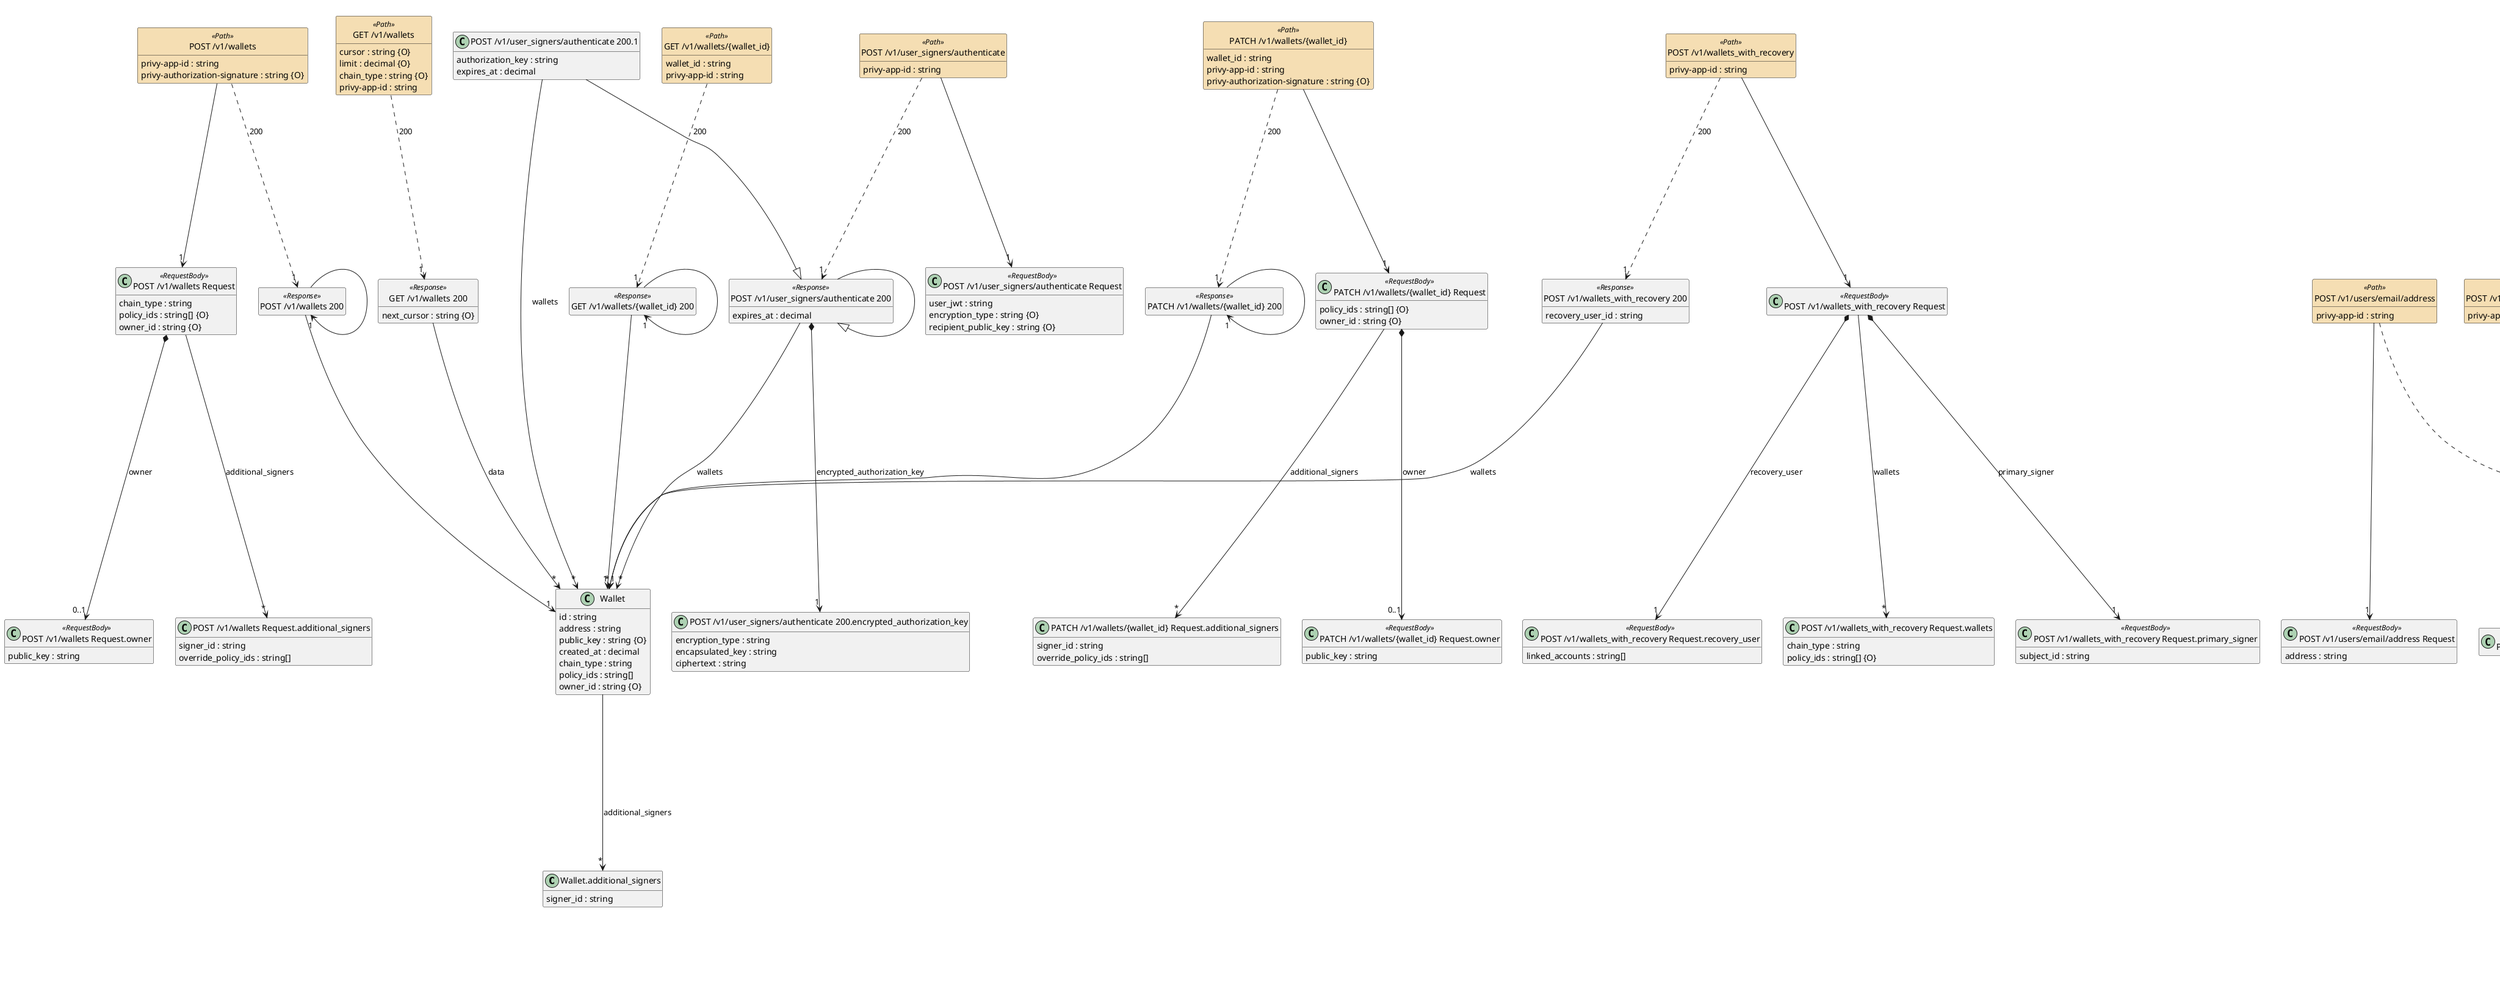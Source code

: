 @startuml
hide <<Path>> circle
hide <<Response>> circle
hide <<Parameter>> circle
hide empty methods
hide empty fields
skinparam class {
BackgroundColor<<Path>> Wheat
}
set namespaceSeparator none

class "Wallet.additional_signers" {
  {field} signer_id : string
}

class "Wallet" {
  {field} id : string
  {field} address : string
  {field} public_key : string {O}
  {field} created_at : decimal
  {field} chain_type : string
  {field} policy_ids : string[]
  {field} owner_id : string {O}
}

class "User" {
  {field} id : string
  {field} linked_accounts : string[]
  {field} mfa_methods : string[]
  {field} created_at : decimal
  {field} has_accepted_terms : boolean
  {field} is_guest : boolean
  {field} custom_metadata : string -> string
}

class "Policy.rules" {
  {field} name : string
  {field} method : string
  {field} conditions : string[]
  {field} action : string
  {field} id : string
}

class "Policy" {
  {field} version : string
  {field} name : string
  {field} chain_type : string
  {field} id : string
  {field} owner_id : string
  {field} created_at : decimal
}

class "Transaction" {
  {field} caip2 : string
  {field} transaction_hash : string
  {field} status : string
  {field} created_at : decimal
  {field} id : string
  {field} wallet_id : string
}

class "KeyQuorum.authorization_keys" {
  {field} public_key : string
  {field} display_name : string
}

class "KeyQuorum" {
  {field} id : string
  {field} display_name : string {O}
  {field} authorization_threshold : decimal {O}
}

class "Offramp.deposit_instructions" {
  {field} amount : string
  {field} currency : string
  {field} chain : string
  {field} to_address : string
  {field} from_address : string
}

class "Offramp" {
  {field} id : string
  {field} status : string
}

class "Onramp.deposit_instructions" {
  {field} amount : string
  {field} currency : string
  {field} payment_rail : string
  {field} deposit_message : string {O}
  {field} bank_name : string {O}
  {field} bank_account_number : string {O}
  {field} bank_routing_number : string {O}
  {field} bank_beneficiary_name : string {O}
  {field} bank_beneficiary_address : string {O}
  {field} bank_address : string {O}
  {field} iban : string {O}
  {field} bic : string {O}
  {field} account_holder_name : string {O}
}

class "Onramp" {
  {field} id : string
  {field} status : string
}

class "KycStatus" {
  {field} user_id : string
  {field} provider_user_id : string {O}
  {field} status : string
}

class "GET /v1/wallets" <<Path>>  {
  {field} cursor : string {O}
  {field} limit : decimal {O}
  {field} chain_type : string {O}
  {field} privy-app-id : string
}

class "GET /v1/wallets 200" <<Response>>  {
  {field} next_cursor : string {O}
}

class "POST /v1/wallets" <<Path>>  {
  {field} privy-app-id : string
  {field} privy-authorization-signature : string {O}
}

class "POST /v1/wallets 200" {
}

class "POST /v1/wallets 200" <<Response>>  {
}

class "POST /v1/wallets Request.owner" <<RequestBody>>  {
  {field} public_key : string
}

class "POST /v1/wallets Request.additional_signers" {
  {field} signer_id : string
  {field} override_policy_ids : string[]
}

class "POST /v1/wallets Request" <<RequestBody>>  {
  {field} chain_type : string
  {field} policy_ids : string[] {O}
  {field} owner_id : string {O}
}

class "POST /v1/wallets/{wallet_id}/rpc" <<Path>>  {
  {field} wallet_id : string
  {field} privy-app-id : string
  {field} privy-authorization-signature : string {O}
}

class "POST /v1/wallets/{wallet_id}/rpc 200.data" {
  {field} signed_transaction : string
  {field} encoding : string
}

class "POST /v1/wallets/{wallet_id}/rpc 200" {
  {field} method : string
}

class "POST /v1/wallets/{wallet_id}/rpc 200.1.data" {
  {field} transaction_id : string {O}
  {field} hash : string
  {field} caip2 : string
}

class "POST /v1/wallets/{wallet_id}/rpc 200.1.error" {
  {field} code : string
  {field} message : string
}

class "POST /v1/wallets/{wallet_id}/rpc 200.1" {
  {field} method : string
}

class "POST /v1/wallets/{wallet_id}/rpc 200.2.data" {
  {field} signature : string
  {field} encoding : string
}

class "POST /v1/wallets/{wallet_id}/rpc 200.2" {
  {field} method : string
}

class "POST /v1/wallets/{wallet_id}/rpc 200.3.data" {
  {field} signed_transaction : string
  {field} encoding : string
}

class "POST /v1/wallets/{wallet_id}/rpc 200.3" {
  {field} method : string
}

class "POST /v1/wallets/{wallet_id}/rpc 200.4.data.transaction_request.chain_id" {
  {field} value : string
}

class "POST /v1/wallets/{wallet_id}/rpc 200.4.data.transaction_request.chain_id.1" {
  {field} value : integer
}

class "POST /v1/wallets/{wallet_id}/rpc 200.4.data.transaction_request.nonce" {
  {field} value : string
}

class "POST /v1/wallets/{wallet_id}/rpc 200.4.data.transaction_request.nonce.1" {
  {field} value : integer
}

class "POST /v1/wallets/{wallet_id}/rpc 200.4.data.transaction_request.value" {
  {field} value : string
}

class "POST /v1/wallets/{wallet_id}/rpc 200.4.data.transaction_request.value.1" {
  {field} value : integer
}

enum "POST /v1/wallets/{wallet_id}/rpc 200.4.data.transaction_request.type" {
  0
}

enum "POST /v1/wallets/{wallet_id}/rpc 200.4.data.transaction_request.type.1" {
  1
}

enum "POST /v1/wallets/{wallet_id}/rpc 200.4.data.transaction_request.type.2" {
  2
}

class "POST /v1/wallets/{wallet_id}/rpc 200.4.data.transaction_request.gas_limit" {
  {field} value : string
}

class "POST /v1/wallets/{wallet_id}/rpc 200.4.data.transaction_request.gas_limit.1" {
  {field} value : integer
}

class "POST /v1/wallets/{wallet_id}/rpc 200.4.data.transaction_request.gas_price" {
  {field} value : string
}

class "POST /v1/wallets/{wallet_id}/rpc 200.4.data.transaction_request.gas_price.1" {
  {field} value : integer
}

class "POST /v1/wallets/{wallet_id}/rpc 200.4.data.transaction_request.max_fee_per_gas" {
  {field} value : string
}

class "POST /v1/wallets/{wallet_id}/rpc 200.4.data.transaction_request.max_fee_per_gas.1" {
  {field} value : integer
}

class "POST /v1/wallets/{wallet_id}/rpc 200.4.data.transaction_request.max_priority_fee_per_gas" {
  {field} value : string
}

class "POST /v1/wallets/{wallet_id}/rpc 200.4.data.transaction_request.max_priority_fee_per_gas.1" {
  {field} value : integer
}

class "POST /v1/wallets/{wallet_id}/rpc 200.4.data.transaction_request" {
  {field} from : string {O}
  {field} to : string {O}
  {field} data : string {O}
}

class "POST /v1/wallets/{wallet_id}/rpc 200.4.data" {
  {field} transaction_id : string {O}
  {field} hash : string
  {field} caip2 : string
}

class "POST /v1/wallets/{wallet_id}/rpc 200.4.error" {
  {field} code : string
  {field} message : string
}

class "POST /v1/wallets/{wallet_id}/rpc 200.4" {
  {field} method : string
}

class "POST /v1/wallets/{wallet_id}/rpc 200.5.data" {
  {field} signature : string
  {field} encoding : string
}

class "POST /v1/wallets/{wallet_id}/rpc 200.5" {
  {field} method : string
}

class "POST /v1/wallets/{wallet_id}/rpc 200.6.data" {
  {field} signature : string
  {field} encoding : string
}

class "POST /v1/wallets/{wallet_id}/rpc 200.6" {
  {field} method : string
}

class "POST /v1/wallets/{wallet_id}/rpc 200.7.data" {
  {field} signature : string
  {field} encoding : string
}

class "POST /v1/wallets/{wallet_id}/rpc 200.7" {
  {field} method : string
}

class "POST /v1/wallets/{wallet_id}/rpc 200" <<Response>>  {
}

class "POST /v1/wallets/{wallet_id}/rpc Request.params.transaction.chain_id" {
  {field} value : string
}

class "POST /v1/wallets/{wallet_id}/rpc Request.params.transaction.chain_id.1" {
  {field} value : integer
}

class "POST /v1/wallets/{wallet_id}/rpc Request.params.transaction.nonce" {
  {field} value : string
}

class "POST /v1/wallets/{wallet_id}/rpc Request.params.transaction.nonce.1" {
  {field} value : integer
}

class "POST /v1/wallets/{wallet_id}/rpc Request.params.transaction.value" {
  {field} value : string
}

class "POST /v1/wallets/{wallet_id}/rpc Request.params.transaction.value.1" {
  {field} value : integer
}

enum "POST /v1/wallets/{wallet_id}/rpc Request.params.transaction.type" {
  0
}

enum "POST /v1/wallets/{wallet_id}/rpc Request.params.transaction.type.1" {
  1
}

enum "POST /v1/wallets/{wallet_id}/rpc Request.params.transaction.type.2" {
  2
}

class "POST /v1/wallets/{wallet_id}/rpc Request.params.transaction.gas_limit" {
  {field} value : string
}

class "POST /v1/wallets/{wallet_id}/rpc Request.params.transaction.gas_limit.1" {
  {field} value : integer
}

class "POST /v1/wallets/{wallet_id}/rpc Request.params.transaction.gas_price" {
  {field} value : string
}

class "POST /v1/wallets/{wallet_id}/rpc Request.params.transaction.gas_price.1" {
  {field} value : integer
}

class "POST /v1/wallets/{wallet_id}/rpc Request.params.transaction.max_fee_per_gas" {
  {field} value : string
}

class "POST /v1/wallets/{wallet_id}/rpc Request.params.transaction.max_fee_per_gas.1" {
  {field} value : integer
}

class "POST /v1/wallets/{wallet_id}/rpc Request.params.transaction.max_priority_fee_per_gas" {
  {field} value : string
}

class "POST /v1/wallets/{wallet_id}/rpc Request.params.transaction.max_priority_fee_per_gas.1" {
  {field} value : integer
}

class "POST /v1/wallets/{wallet_id}/rpc Request.params.transaction" {
  {field} from : string {O}
  {field} to : string {O}
  {field} data : string {O}
}

class "POST /v1/wallets/{wallet_id}/rpc Request.params" {
}

class "POST /v1/wallets/{wallet_id}/rpc Request" {
  {field} method : string
  {field} address : string {O}
  {field} chain_type : string {O}
  {field} wallet_id : string {O}
}

class "POST /v1/wallets/{wallet_id}/rpc Request.1.params.transaction.chain_id" {
  {field} value : string
}

class "POST /v1/wallets/{wallet_id}/rpc Request.1.params.transaction.chain_id.1" {
  {field} value : integer
}

class "POST /v1/wallets/{wallet_id}/rpc Request.1.params.transaction.nonce" {
  {field} value : string
}

class "POST /v1/wallets/{wallet_id}/rpc Request.1.params.transaction.nonce.1" {
  {field} value : integer
}

class "POST /v1/wallets/{wallet_id}/rpc Request.1.params.transaction.value" {
  {field} value : string
}

class "POST /v1/wallets/{wallet_id}/rpc Request.1.params.transaction.value.1" {
  {field} value : integer
}

enum "POST /v1/wallets/{wallet_id}/rpc Request.1.params.transaction.type" {
  0
}

enum "POST /v1/wallets/{wallet_id}/rpc Request.1.params.transaction.type.1" {
  1
}

enum "POST /v1/wallets/{wallet_id}/rpc Request.1.params.transaction.type.2" {
  2
}

class "POST /v1/wallets/{wallet_id}/rpc Request.1.params.transaction.gas_limit" {
  {field} value : string
}

class "POST /v1/wallets/{wallet_id}/rpc Request.1.params.transaction.gas_limit.1" {
  {field} value : integer
}

class "POST /v1/wallets/{wallet_id}/rpc Request.1.params.transaction.gas_price" {
  {field} value : string
}

class "POST /v1/wallets/{wallet_id}/rpc Request.1.params.transaction.gas_price.1" {
  {field} value : integer
}

class "POST /v1/wallets/{wallet_id}/rpc Request.1.params.transaction.max_fee_per_gas" {
  {field} value : string
}

class "POST /v1/wallets/{wallet_id}/rpc Request.1.params.transaction.max_fee_per_gas.1" {
  {field} value : integer
}

class "POST /v1/wallets/{wallet_id}/rpc Request.1.params.transaction.max_priority_fee_per_gas" {
  {field} value : string
}

class "POST /v1/wallets/{wallet_id}/rpc Request.1.params.transaction.max_priority_fee_per_gas.1" {
  {field} value : integer
}

class "POST /v1/wallets/{wallet_id}/rpc Request.1.params.transaction" {
  {field} from : string {O}
  {field} to : string {O}
  {field} data : string {O}
}

class "POST /v1/wallets/{wallet_id}/rpc Request.1.params" {
}

class "POST /v1/wallets/{wallet_id}/rpc Request.1" {
  {field} method : string
  {field} caip2 : string
  {field} address : string {O}
  {field} chain_type : string {O}
  {field} wallet_id : string {O}
}

enum "POST /v1/wallets/{wallet_id}/rpc Request.2.params.encoding" {
  utf-8
}

enum "POST /v1/wallets/{wallet_id}/rpc Request.2.params.encoding.1" {
  hex
}

class "POST /v1/wallets/{wallet_id}/rpc Request.2.params" {
  {field} message : string
}

class "POST /v1/wallets/{wallet_id}/rpc Request.2" {
  {field} method : string
  {field} address : string {O}
  {field} chain_type : string {O}
  {field} wallet_id : string {O}
}

class "POST /v1/wallets/{wallet_id}/rpc Request.3.params.typed_data" {
  {field} domain : string -> string
  {field} types : string -> string
  {field} message : string -> string
  {field} primary_type : string
}

class "POST /v1/wallets/{wallet_id}/rpc Request.3.params" {
}

class "POST /v1/wallets/{wallet_id}/rpc Request.3" {
  {field} method : string
  {field} address : string {O}
  {field} chain_type : string {O}
  {field} wallet_id : string {O}
}

class "POST /v1/wallets/{wallet_id}/rpc Request.4.params" {
  {field} hash : string
}

class "POST /v1/wallets/{wallet_id}/rpc Request.4" {
  {field} method : string
  {field} address : string {O}
  {field} chain_type : string {O}
  {field} wallet_id : string {O}
}

class "POST /v1/wallets/{wallet_id}/rpc Request.5.params" {
  {field} transaction : string
  {field} encoding : string
}

class "POST /v1/wallets/{wallet_id}/rpc Request.5" {
  {field} method : string
  {field} address : string {O}
  {field} chain_type : string {O}
  {field} wallet_id : string {O}
}

class "POST /v1/wallets/{wallet_id}/rpc Request.6.params" {
  {field} transaction : string
  {field} encoding : string
}

class "POST /v1/wallets/{wallet_id}/rpc Request.6" {
  {field} method : string
  {field} caip2 : string
  {field} address : string {O}
  {field} chain_type : string {O}
  {field} wallet_id : string {O}
}

class "POST /v1/wallets/{wallet_id}/rpc Request.7.params" {
  {field} message : string
  {field} encoding : string
}

class "POST /v1/wallets/{wallet_id}/rpc Request.7" {
  {field} method : string
  {field} address : string {O}
  {field} chain_type : string {O}
  {field} wallet_id : string {O}
}

class "POST /v1/wallets/{wallet_id}/rpc Request" <<RequestBody>>  {
}

class "GET /v1/wallets/{wallet_id}" <<Path>>  {
  {field} wallet_id : string
  {field} privy-app-id : string
}

class "GET /v1/wallets/{wallet_id} 200" {
}

class "GET /v1/wallets/{wallet_id} 200" <<Response>>  {
}

class "PATCH /v1/wallets/{wallet_id}" <<Path>>  {
  {field} wallet_id : string
  {field} privy-app-id : string
  {field} privy-authorization-signature : string {O}
}

class "PATCH /v1/wallets/{wallet_id} 200" {
}

class "PATCH /v1/wallets/{wallet_id} 200" <<Response>>  {
}

class "PATCH /v1/wallets/{wallet_id} Request.owner" <<RequestBody>>  {
  {field} public_key : string
}

class "PATCH /v1/wallets/{wallet_id} Request.additional_signers" {
  {field} signer_id : string
  {field} override_policy_ids : string[]
}

class "PATCH /v1/wallets/{wallet_id} Request" <<RequestBody>>  {
  {field} policy_ids : string[] {O}
  {field} owner_id : string {O}
}

class "POST /v1/wallets/{wallet_id}/raw_sign" <<Path>>  {
  {field} wallet_id : string
  {field} privy-app-id : string
  {field} privy-authorization-signature : string {O}
}

class "POST /v1/wallets/{wallet_id}/raw_sign 200.data" <<Response>>  {
  {field} signature : string
  {field} encoding : string
}

class "POST /v1/wallets/{wallet_id}/raw_sign 200.error" <<Response>>  {
  {field} code : string
  {field} message : string
}

class "POST /v1/wallets/{wallet_id}/raw_sign 200" <<Response>>  {
}

class "POST /v1/wallets/{wallet_id}/raw_sign Request" <<RequestBody>>  {
}

class "GET /v1/wallets/{wallet_id}/balance" <<Path>>  {
  {field} wallet_id : string
  {field} asset : string
  {field} chain : string
  {field} include_currency : string {O}
  {field} privy-app-id : string
}

class "GET /v1/wallets/{wallet_id}/balance 200.balances" {
  {field} chain : string
  {field} asset : string
  {field} raw_value : string
  {field} raw_value_decimals : decimal
  {field} display_values : string -> string
}

class "GET /v1/wallets/{wallet_id}/balance 200" <<Response>>  {
}

class "GET /v1/wallets/{wallet_id}/transactions" <<Path>>  {
  {field} wallet_id : string
  {field} cursor : string {O}
  {field} limit : decimal {O}
  {field} chain : string
  {field} asset : string
  {field} privy-app-id : string
}

class "GET /v1/wallets/{wallet_id}/transactions 200.transactions.details" {
  {field} type : string
  {field} sender : string
  {field} sender_privy_user_id : string
  {field} recipient : string
  {field} recipient_privy_user_id : string
  {field} chain : string
  {field} asset : string
  {field} raw_value : string
  {field} raw_value_decimals : decimal
  {field} display_values : string -> string
}

class "GET /v1/wallets/{wallet_id}/transactions 200.transactions.details.1" {
  {field} type : string
  {field} sender : string
  {field} sender_privy_user_id : string
  {field} recipient : string
  {field} recipient_privy_user_id : string
  {field} chain : string
  {field} asset : string
  {field} raw_value : string
  {field} raw_value_decimals : decimal
  {field} display_values : string -> string
}

enum "GET /v1/wallets/{wallet_id}/transactions 200.transactions.details.2" {
  null
}

class "GET /v1/wallets/{wallet_id}/transactions 200.transactions" {
  {field} caip2 : string
  {field} transaction_hash : string
  {field} status : string
  {field} created_at : decimal
  {field} privy_transaction_id : string
  {field} wallet_id : string
}

class "GET /v1/wallets/{wallet_id}/transactions 200" <<Response>>  {
  {field} next_cursor : string
}

class "GET /v1/users" <<Path>>  {
  {field} cursor : string {O}
  {field} limit : decimal {O}
  {field} privy-app-id : string
}

class "GET /v1/users 200" <<Response>>  {
  {field} next_cursor : string {O}
}

class "POST /v1/users" <<Path>>  {
  {field} privy-app-id : string
}

class "POST /v1/users 200" {
}

class "POST /v1/users 200" <<Response>>  {
}

class "POST /v1/users Request" <<RequestBody>>  {
  {field} create_n_ethereum_wallets : decimal {O}
  {field} create_ethereum_wallet : boolean {O}
  {field} create_solana_wallet : boolean {O}
  {field} create_ethereum_smart_wallet : boolean {O}
  {field} linked_accounts : string[]
  {field} custom_metadata : string -> string
}

class "GET /v1/users/{user_id}" <<Path>>  {
  {field} user_id : string
  {field} privy-app-id : string
}

class "GET /v1/users/{user_id} 200" {
}

class "GET /v1/users/{user_id} 200" <<Response>>  {
}

class "DELETE /v1/users/{user_id}" <<Path>>  {
  {field} user_id : string
  {field} privy-app-id : string
}

enum "DELETE /v1/users/{user_id} 204 text/html" <<Response>> {
  204 No Content
}

enum "DELETE /v1/users/{user_id} 404 text/html" <<Response>> {
  User not found
}

class "POST /v1/users/{user_id}/custom_metadata" <<Path>>  {
  {field} user_id : string
  {field} privy-app-id : string
}

class "POST /v1/users/{user_id}/custom_metadata 200" <<Response>>  {
  {field} custom_metadata : string -> string
}

class "POST /v1/users/email/address" <<Path>>  {
  {field} privy-app-id : string
}

class "POST /v1/users/email/address Request" <<RequestBody>>  {
  {field} address : string
}

class "POST /v1/users/custom_auth/id" <<Path>>  {
  {field} privy-app-id : string
}

class "POST /v1/users/custom_auth/id Request" <<RequestBody>>  {
  {field} custom_user_id : string
}

class "POST /v1/users/wallet/address" <<Path>>  {
  {field} privy-app-id : string
}

class "POST /v1/users/wallet/address Request.address" {
  {field} value : string
}

class "POST /v1/users/wallet/address Request.address.1" {
  {field} value : string
}

class "POST /v1/users/wallet/address Request" <<RequestBody>>  {
}

class "POST /v1/users/{user_id}/wallets" <<Path>>  {
  {field} user_id : string
  {field} privy-app-id : string
}

class "POST /v1/users/{user_id}/wallets 200" {
}

class "POST /v1/users/{user_id}/wallets 200" <<Response>>  {
}

class "POST /v1/users/{user_id}/wallets Request.wallets.additional_signers" {
  {field} signer_id : string
  {field} override_policy_ids : string[] {O}
}

enum "POST /v1/users/{user_id}/wallets Request.wallets.chain_type" {
  cosmos
}

enum "POST /v1/users/{user_id}/wallets Request.wallets.chain_type.1" {
  stellar
}

enum "POST /v1/users/{user_id}/wallets Request.wallets.chain_type.2" {
  sui
}

enum "POST /v1/users/{user_id}/wallets Request.wallets.chain_type.3" {
  solana
}

enum "POST /v1/users/{user_id}/wallets Request.wallets.chain_type.4" {
  ethereum
}

class "POST /v1/users/{user_id}/wallets Request.wallets" {
  {field} policy_ids : string[] {O}
  {field} create_smart_wallet : boolean {O}
}

class "POST /v1/users/{user_id}/wallets Request" <<RequestBody>>  {
  {field} create_direct_signer : boolean {O}
}

class "POST /v1/policies" <<Path>>  {
  {field} privy-app-id : string
  {field} privy-authorization-signature : string {O}
}

class "POST /v1/policies 200" {
}

class "POST /v1/policies 200" <<Response>>  {
}

class "POST /v1/policies Request.rules" {
  {field} name : string
  {field} method : string
  {field} conditions : string[]
  {field} action : string
}

class "POST /v1/policies Request.owner" <<RequestBody>>  {
  {field} public_key : string
}

class "POST /v1/policies Request" <<RequestBody>>  {
  {field} version : string
  {field} name : string
  {field} chain_type : string
  {field} owner_id : string {O}
}

class "GET /v1/policies/{policy_id}" <<Path>>  {
  {field} policy_id : string
  {field} privy-app-id : string
}

class "GET /v1/policies/{policy_id} 200" {
}

class "GET /v1/policies/{policy_id} 200" <<Response>>  {
}

class "DELETE /v1/policies/{policy_id}" <<Path>>  {
  {field} policy_id : string
  {field} privy-app-id : string
  {field} privy-authorization-signature : string {O}
}

class "PATCH /v1/policies/{policy_id}" <<Path>>  {
  {field} policy_id : string
  {field} privy-app-id : string
  {field} privy-authorization-signature : string {O}
}

class "PATCH /v1/policies/{policy_id} 200" {
}

class "PATCH /v1/policies/{policy_id} 200" <<Response>>  {
}

class "PATCH /v1/policies/{policy_id} Request.rules" {
  {field} name : string
  {field} method : string
  {field} conditions : string[]
  {field} action : string
}

class "PATCH /v1/policies/{policy_id} Request.owner" <<RequestBody>>  {
  {field} public_key : string
}

class "PATCH /v1/policies/{policy_id} Request" <<RequestBody>>  {
  {field} name : string {O}
  {field} owner_id : string {O}
}

class "POST /v1/policies/{policy_id}/rules" <<Path>>  {
  {field} policy_id : string
  {field} privy-app-id : string
  {field} privy-authorization-signature : string {O}
}

class "POST /v1/policies/{policy_id}/rules 200" <<Response>>  {
  {field} name : string
  {field} method : string
  {field} conditions : string[]
  {field} action : string
  {field} id : string
}

class "POST /v1/policies/{policy_id}/rules Request" <<RequestBody>>  {
  {field} name : string
  {field} method : string
  {field} conditions : string[]
  {field} action : string
}

class "GET /v1/transactions/{transaction_id}" <<Path>>  {
  {field} transaction_id : string
  {field} privy-app-id : string
}

class "GET /v1/transactions/{transaction_id} 200" {
}

class "GET /v1/transactions/{transaction_id} 200" <<Response>>  {
}

class "GET /v1/key_quorums/{key_quorum_id}" <<Path>>  {
  {field} key_quorum_id : string
  {field} privy-app-id : string
}

class "GET /v1/key_quorums/{key_quorum_id} 200" {
}

class "GET /v1/key_quorums/{key_quorum_id} 200" <<Response>>  {
}

class "DELETE /v1/key_quorums/{key_quorum_id}" <<Path>>  {
  {field} key_quorum_id : string
  {field} privy-app-id : string
  {field} privy-authorization-signature : string {O}
}

class "PATCH /v1/key_quorums/{key_quorum_id}" <<Path>>  {
  {field} key_quorum_id : string
  {field} privy-app-id : string
  {field} privy-authorization-signature : string {O}
}

class "PATCH /v1/key_quorums/{key_quorum_id} 200" {
}

class "PATCH /v1/key_quorums/{key_quorum_id} 200" <<Response>>  {
}

class "PATCH /v1/key_quorums/{key_quorum_id} Request" <<RequestBody>>  {
  {field} public_keys : string[]
  {field} authorization_threshold : decimal {O}
  {field} display_name : string {O}
}

class "POST /v1/key_quorums" <<Path>>  {
  {field} privy-app-id : string
}

class "POST /v1/key_quorums 200" {
}

class "POST /v1/key_quorums 200" <<Response>>  {
}

class "POST /v1/key_quorums Request" <<RequestBody>>  {
  {field} public_keys : string[]
  {field} authorization_threshold : decimal {O}
  {field} display_name : string {O}
}

class "POST /v1/wallets_with_recovery" <<Path>>  {
  {field} privy-app-id : string
}

class "POST /v1/wallets_with_recovery 200" <<Response>>  {
  {field} recovery_user_id : string
}

class "POST /v1/wallets_with_recovery Request.wallets" {
  {field} chain_type : string
  {field} policy_ids : string[] {O}
}

class "POST /v1/wallets_with_recovery Request.primary_signer" <<RequestBody>>  {
  {field} subject_id : string
}

class "POST /v1/wallets_with_recovery Request.recovery_user" <<RequestBody>>  {
  {field} linked_accounts : string[]
}

class "POST /v1/wallets_with_recovery Request" <<RequestBody>>  {
}

class "POST /v1/user_signers/authenticate" <<Path>>  {
  {field} privy-app-id : string
}

class "POST /v1/user_signers/authenticate 200.encrypted_authorization_key" {
  {field} encryption_type : string
  {field} encapsulated_key : string
  {field} ciphertext : string
}

class "POST /v1/user_signers/authenticate 200" {
  {field} expires_at : decimal
}

class "POST /v1/user_signers/authenticate 200.1" {
  {field} authorization_key : string
  {field} expires_at : decimal
}

class "POST /v1/user_signers/authenticate 200" <<Response>>  {
}

class "POST /v1/user_signers/authenticate Request" <<RequestBody>>  {
  {field} user_jwt : string
  {field} encryption_type : string {O}
  {field} recipient_public_key : string {O}
}

class "POST /v1/users/{user_id}/fiat/status" <<Path>>  {
  {field} user_id : string
  {field} privy-app-id : string
}

class "POST /v1/users/{user_id}/fiat/status 200" <<Response>>  {
  {field} transactions : string[]
}

class "POST /v1/users/{user_id}/fiat/status Request" <<RequestBody>>  {
  {field} provider : string
}

class "POST /v1/users/{user_id}/fiat/tos" <<Path>>  {
  {field} user_id : string
  {field} privy-app-id : string
}

class "POST /v1/users/{user_id}/fiat/tos 200" {
  {field} status : string
}

class "POST /v1/users/{user_id}/fiat/tos 200.1" {
  {field} status : string
  {field} url : string
}

class "POST /v1/users/{user_id}/fiat/tos 200" <<Response>>  {
}

class "POST /v1/users/{user_id}/fiat/tos Request" <<RequestBody>>  {
  {field} provider : string
}

class "GET /v1/users/{user_id}/fiat/kyc" <<Path>>  {
  {field} user_id : string
  {field} provider : string
  {field} privy-app-id : string
}

class "GET /v1/users/{user_id}/fiat/kyc 200" <<Response>>  {
  {field} user_id : string
  {field} provider_user_id : string {O}
  {field} status : string
}

class "POST /v1/users/{user_id}/fiat/kyc" <<Path>>  {
  {field} user_id : string
  {field} privy-app-id : string
}

class "POST /v1/users/{user_id}/fiat/kyc 200" <<Response>>  {
  {field} user_id : string
  {field} provider_user_id : string {O}
  {field} status : string
}

class "POST /v1/users/{user_id}/fiat/kyc Request.data.residential_address" {
  {field} street_line_1 : string
  {field} street_line_2 : string {O}
  {field} city : string
  {field} subdivision : string
  {field} postal_code : string {O}
  {field} country : string
}

class "POST /v1/users/{user_id}/fiat/kyc Request.data.identifying_information" {
  {field} type : string
  {field} issuing_country : string
  {field} number : string {O}
  {field} description : string {O}
  {field} expiration : string {O}
  {field} image_front : string {O}
  {field} image_back : string {O}
}

class "POST /v1/users/{user_id}/fiat/kyc Request.data.ofac_screen" {
  {field} screened_at : string
  {field} result : string
}

class "POST /v1/users/{user_id}/fiat/kyc Request.data.kyc_screen" {
  {field} screened_at : string
  {field} result : string
}

class "POST /v1/users/{user_id}/fiat/kyc Request.data.transliterated_residential_address" {
  {field} street_line_1 : string
  {field} street_line_2 : string {O}
  {field} city : string
  {field} subdivision : string
  {field} postal_code : string {O}
  {field} country : string
}

class "POST /v1/users/{user_id}/fiat/kyc Request.data.documents" {
  {field} purposes : string[]
  {field} file : string
  {field} description : string {O}
}

class "POST /v1/users/{user_id}/fiat/kyc Request.data" {
  {field} type : string
  {field} first_name : string
  {field} last_name : string
  {field} email : string
  {field} birth_date : string
  {field} signed_agreement_id : string {O}
  {field} middle_name : string {O}
  {field} transliterated_first_name : string {O}
  {field} transliterated_middle_name : string {O}
  {field} transliterated_last_name : string {O}
  {field} phone : string {O}
  {field} endorsements : string[] {O}
  {field} account_purpose : string {O}
  {field} account_purpose_other : string {O}
  {field} employment_status : string {O}
  {field} expected_monthly_payments_usd : string {O}
  {field} acting_as_intermediary : string {O}
  {field} most_recent_occupation : string {O}
  {field} source_of_funds : string {O}
  {field} nationality : string {O}
  {field} verified_selfie_at : string {O}
  {field} completed_customer_safety_check_at : string {O}
  {field} has_signed_terms_of_service : boolean {O}
}

class "POST /v1/users/{user_id}/fiat/kyc Request" {
  {field} provider : string
}

class "POST /v1/users/{user_id}/fiat/kyc Request.1.data.residential_address" {
  {field} street_line_1 : string
  {field} street_line_2 : string {O}
  {field} city : string
  {field} subdivision : string
  {field} postal_code : string {O}
  {field} country : string
}

class "POST /v1/users/{user_id}/fiat/kyc Request.1.data.identifying_information" {
  {field} type : string
  {field} issuing_country : string
  {field} number : string {O}
  {field} description : string {O}
  {field} expiration : string {O}
  {field} image_front : string {O}
  {field} image_back : string {O}
}

class "POST /v1/users/{user_id}/fiat/kyc Request.1.data.ofac_screen" {
  {field} screened_at : string
  {field} result : string
}

class "POST /v1/users/{user_id}/fiat/kyc Request.1.data.kyc_screen" {
  {field} screened_at : string
  {field} result : string
}

class "POST /v1/users/{user_id}/fiat/kyc Request.1.data.transliterated_residential_address" {
  {field} street_line_1 : string
  {field} street_line_2 : string {O}
  {field} city : string
  {field} subdivision : string
  {field} postal_code : string {O}
  {field} country : string
}

class "POST /v1/users/{user_id}/fiat/kyc Request.1.data.documents" {
  {field} purposes : string[]
  {field} file : string
  {field} description : string {O}
}

class "POST /v1/users/{user_id}/fiat/kyc Request.1.data" {
  {field} type : string
  {field} first_name : string
  {field} last_name : string
  {field} email : string
  {field} birth_date : string
  {field} signed_agreement_id : string {O}
  {field} middle_name : string {O}
  {field} transliterated_first_name : string {O}
  {field} transliterated_middle_name : string {O}
  {field} transliterated_last_name : string {O}
  {field} phone : string {O}
  {field} endorsements : string[] {O}
  {field} account_purpose : string {O}
  {field} account_purpose_other : string {O}
  {field} employment_status : string {O}
  {field} expected_monthly_payments_usd : string {O}
  {field} acting_as_intermediary : string {O}
  {field} most_recent_occupation : string {O}
  {field} source_of_funds : string {O}
  {field} nationality : string {O}
  {field} verified_selfie_at : string {O}
  {field} completed_customer_safety_check_at : string {O}
  {field} has_signed_terms_of_service : boolean {O}
}

class "POST /v1/users/{user_id}/fiat/kyc Request.1" {
  {field} provider : string
}

class "POST /v1/users/{user_id}/fiat/kyc Request" <<RequestBody>>  {
}

class "PATCH /v1/users/{user_id}/fiat/kyc" <<Path>>  {
  {field} user_id : string
  {field} privy-app-id : string
}

class "PATCH /v1/users/{user_id}/fiat/kyc 200" <<Response>>  {
  {field} user_id : string
  {field} provider_user_id : string {O}
  {field} status : string
}

class "PATCH /v1/users/{user_id}/fiat/kyc Request.data.residential_address" {
  {field} street_line_1 : string
  {field} street_line_2 : string {O}
  {field} city : string
  {field} subdivision : string
  {field} postal_code : string {O}
  {field} country : string
}

class "PATCH /v1/users/{user_id}/fiat/kyc Request.data.identifying_information" {
  {field} type : string
  {field} issuing_country : string
  {field} number : string {O}
  {field} description : string {O}
  {field} expiration : string {O}
  {field} image_front : string {O}
  {field} image_back : string {O}
}

class "PATCH /v1/users/{user_id}/fiat/kyc Request.data.ofac_screen" {
  {field} screened_at : string
  {field} result : string
}

class "PATCH /v1/users/{user_id}/fiat/kyc Request.data.kyc_screen" {
  {field} screened_at : string
  {field} result : string
}

class "PATCH /v1/users/{user_id}/fiat/kyc Request.data.transliterated_residential_address" {
  {field} street_line_1 : string
  {field} street_line_2 : string {O}
  {field} city : string
  {field} subdivision : string
  {field} postal_code : string {O}
  {field} country : string
}

class "PATCH /v1/users/{user_id}/fiat/kyc Request.data.documents" {
  {field} purposes : string[]
  {field} file : string
  {field} description : string {O}
}

class "PATCH /v1/users/{user_id}/fiat/kyc Request.data" {
  {field} type : string
  {field} first_name : string
  {field} last_name : string
  {field} email : string
  {field} birth_date : string
  {field} signed_agreement_id : string {O}
  {field} middle_name : string {O}
  {field} transliterated_first_name : string {O}
  {field} transliterated_middle_name : string {O}
  {field} transliterated_last_name : string {O}
  {field} phone : string {O}
  {field} endorsements : string[] {O}
  {field} account_purpose : string {O}
  {field} account_purpose_other : string {O}
  {field} employment_status : string {O}
  {field} expected_monthly_payments_usd : string {O}
  {field} acting_as_intermediary : string {O}
  {field} most_recent_occupation : string {O}
  {field} source_of_funds : string {O}
  {field} nationality : string {O}
  {field} verified_selfie_at : string {O}
  {field} completed_customer_safety_check_at : string {O}
  {field} has_signed_terms_of_service : boolean {O}
}

class "PATCH /v1/users/{user_id}/fiat/kyc Request" {
  {field} provider : string
}

class "PATCH /v1/users/{user_id}/fiat/kyc Request.1.data.residential_address" {
  {field} street_line_1 : string
  {field} street_line_2 : string {O}
  {field} city : string
  {field} subdivision : string
  {field} postal_code : string {O}
  {field} country : string
}

class "PATCH /v1/users/{user_id}/fiat/kyc Request.1.data.identifying_information" {
  {field} type : string
  {field} issuing_country : string
  {field} number : string {O}
  {field} description : string {O}
  {field} expiration : string {O}
  {field} image_front : string {O}
  {field} image_back : string {O}
}

class "PATCH /v1/users/{user_id}/fiat/kyc Request.1.data.ofac_screen" {
  {field} screened_at : string
  {field} result : string
}

class "PATCH /v1/users/{user_id}/fiat/kyc Request.1.data.kyc_screen" {
  {field} screened_at : string
  {field} result : string
}

class "PATCH /v1/users/{user_id}/fiat/kyc Request.1.data.transliterated_residential_address" {
  {field} street_line_1 : string
  {field} street_line_2 : string {O}
  {field} city : string
  {field} subdivision : string
  {field} postal_code : string {O}
  {field} country : string
}

class "PATCH /v1/users/{user_id}/fiat/kyc Request.1.data.documents" {
  {field} purposes : string[]
  {field} file : string
  {field} description : string {O}
}

class "PATCH /v1/users/{user_id}/fiat/kyc Request.1.data" {
  {field} type : string
  {field} first_name : string
  {field} last_name : string
  {field} email : string
  {field} birth_date : string
  {field} signed_agreement_id : string {O}
  {field} middle_name : string {O}
  {field} transliterated_first_name : string {O}
  {field} transliterated_middle_name : string {O}
  {field} transliterated_last_name : string {O}
  {field} phone : string {O}
  {field} endorsements : string[] {O}
  {field} account_purpose : string {O}
  {field} account_purpose_other : string {O}
  {field} employment_status : string {O}
  {field} expected_monthly_payments_usd : string {O}
  {field} acting_as_intermediary : string {O}
  {field} most_recent_occupation : string {O}
  {field} source_of_funds : string {O}
  {field} nationality : string {O}
  {field} verified_selfie_at : string {O}
  {field} completed_customer_safety_check_at : string {O}
  {field} has_signed_terms_of_service : boolean {O}
}

class "PATCH /v1/users/{user_id}/fiat/kyc Request.1" {
  {field} provider : string
}

class "PATCH /v1/users/{user_id}/fiat/kyc Request" <<RequestBody>>  {
}

class "POST /v1/users/{user_id}/fiat/kyc_link" <<Path>>  {
  {field} user_id : string
  {field} privy-app-id : string
}

class "POST /v1/users/{user_id}/fiat/kyc_link 200.rejection_reasons" {
  {field} developer_reason : string
  {field} reason : string
  {field} created_at : string
}

class "POST /v1/users/{user_id}/fiat/kyc_link 200" <<Response>>  {
  {field} id : string
  {field} customer_id : string
  {field} full_name : string
  {field} email : string
  {field} kyc_link : string
  {field} kyc_status : string
  {field} tos_link : string
  {field} tos_status : string
  {field} persona_inquiry_type : string {O}
  {field} created_at : string
}

class "POST /v1/users/{user_id}/fiat/kyc_link Request" <<RequestBody>>  {
  {field} provider : string
  {field} full_name : string {O}
  {field} email : string
  {field} type : string {O}
  {field} endorsements : string[] {O}
  {field} redirect_uri : string {O}
}

class "GET /v1/users/{user_id}/fiat/accounts" <<Path>>  {
  {field} user_id : string
  {field} provider : string
  {field} privy-app-id : string
}

class "GET /v1/users/{user_id}/fiat/accounts 200.accounts" {
  {field} id : string
  {field} bank_name : string {O}
  {field} currency : string
  {field} account_type : string
  {field} last_4 : string {O}
}

class "GET /v1/users/{user_id}/fiat/accounts 200" <<Response>>  {
}

class "POST /v1/users/{user_id}/fiat/accounts" <<Path>>  {
  {field} user_id : string
  {field} privy-app-id : string
}

class "POST /v1/users/{user_id}/fiat/accounts 200" <<Response>>  {
  {field} id : string
  {field} bank_name : string {O}
  {field} currency : string
  {field} account_type : string
  {field} last_4 : string {O}
}

class "POST /v1/users/{user_id}/fiat/accounts Request.iban" <<RequestBody>>  {
  {field} account_number : string
  {field} bic : string
  {field} country : string
}

class "POST /v1/users/{user_id}/fiat/accounts Request.account" <<RequestBody>>  {
  {field} account_number : string
  {field} routing_number : string
  {field} checking_or_savings : string {O}
}

class "POST /v1/users/{user_id}/fiat/accounts Request.swift.address" <<RequestBody>>  {
  {field} street_line_1 : string
  {field} street_line_2 : string {O}
  {field} city : string
  {field} postal_code : string {O}
  {field} country : string
  {field} state : string {O}
}

class "POST /v1/users/{user_id}/fiat/accounts Request.swift.account" <<RequestBody>>  {
  {field} account_number : string
  {field} bic : string
  {field} country : string
}

class "POST /v1/users/{user_id}/fiat/accounts Request.swift" <<RequestBody>>  {
  {field} category : string
  {field} purpose_of_funds : string[]
  {field} short_business_description : string
}

class "POST /v1/users/{user_id}/fiat/accounts Request.address" <<RequestBody>>  {
  {field} street_line_1 : string
  {field} street_line_2 : string {O}
  {field} city : string
  {field} postal_code : string {O}
  {field} country : string
  {field} state : string {O}
}

class "POST /v1/users/{user_id}/fiat/accounts Request" <<RequestBody>>  {
  {field} provider : string
  {field} account_owner_name : string
  {field} bank_name : string {O}
  {field} currency : string
  {field} first_name : string {O}
  {field} last_name : string {O}
}

class "POST /v1/users/{user_id}/fiat/offramp" <<Path>>  {
  {field} user_id : string
  {field} privy-app-id : string
}

class "POST /v1/users/{user_id}/fiat/offramp 200.deposit_instructions" <<Response>>  {
  {field} amount : string
  {field} currency : string
  {field} chain : string
  {field} to_address : string
  {field} from_address : string
}

class "POST /v1/users/{user_id}/fiat/offramp 200" <<Response>>  {
  {field} id : string
  {field} status : string
}

class "POST /v1/users/{user_id}/fiat/offramp Request.source" <<RequestBody>>  {
  {field} currency : string
  {field} chain : string
  {field} from_address : string
}

class "POST /v1/users/{user_id}/fiat/offramp Request.destination" <<RequestBody>>  {
  {field} currency : string
  {field} payment_rail : string
  {field} external_account_id : string
}

class "POST /v1/users/{user_id}/fiat/offramp Request" <<RequestBody>>  {
  {field} amount : string
  {field} provider : string
}

class "POST /v1/users/{user_id}/fiat/onramp" <<Path>>  {
  {field} user_id : string
  {field} privy-app-id : string
}

class "POST /v1/users/{user_id}/fiat/onramp 200.deposit_instructions" <<Response>>  {
  {field} amount : string
  {field} currency : string
  {field} payment_rail : string
  {field} deposit_message : string {O}
  {field} bank_name : string {O}
  {field} bank_account_number : string {O}
  {field} bank_routing_number : string {O}
  {field} bank_beneficiary_name : string {O}
  {field} bank_beneficiary_address : string {O}
  {field} bank_address : string {O}
  {field} iban : string {O}
  {field} bic : string {O}
  {field} account_holder_name : string {O}
}

class "POST /v1/users/{user_id}/fiat/onramp 200" <<Response>>  {
  {field} id : string
  {field} status : string
}

class "POST /v1/users/{user_id}/fiat/onramp Request.source" <<RequestBody>>  {
  {field} payment_rail : string
  {field} currency : string
}

class "POST /v1/users/{user_id}/fiat/onramp Request.destination" <<RequestBody>>  {
  {field} chain : string
  {field} currency : string
  {field} to_address : string
}

class "POST /v1/users/{user_id}/fiat/onramp Request" <<RequestBody>>  {
  {field} amount : string
  {field} provider : string
}

class "POST /v1/apps/{app_id}/fiat" <<Path>>  {
  {field} app_id : string
  {field} privy-app-id : string
}

class "POST /v1/apps/{app_id}/fiat 200" <<Response>>  {
  {field} success : boolean
}

class "POST /v1/apps/{app_id}/fiat Request" <<RequestBody>>  {
  {field} provider : string
  {field} api_key : string
}

"Wallet" --> "*" "Wallet.additional_signers"  :  "additional_signers"

"Policy" --> "*" "Policy.rules"  :  "rules"

"KeyQuorum" --> "*" "KeyQuorum.authorization_keys"  :  "authorization_keys"

"Offramp" *--> "1" "Offramp.deposit_instructions"  :  "deposit_instructions"

"Onramp" *--> "1" "Onramp.deposit_instructions"  :  "deposit_instructions"

"GET /v1/wallets 200" --> "*" "Wallet"  :  "data"

"GET /v1/wallets" ..> "1" "GET /v1/wallets 200"  :  "200"

"POST /v1/wallets 200" --> "1" "Wallet"

"POST /v1/wallets 200" --> "1" "POST /v1/wallets 200"

"POST /v1/wallets" ..> "1" "POST /v1/wallets 200"  :  "200"

"POST /v1/wallets Request" *--> "0..1" "POST /v1/wallets Request.owner"  :  "owner"

"POST /v1/wallets Request" --> "*" "POST /v1/wallets Request.additional_signers"  :  "additional_signers"

"POST /v1/wallets" --> "1" "POST /v1/wallets Request"

"POST /v1/wallets/{wallet_id}/rpc 200" *--> "1" "POST /v1/wallets/{wallet_id}/rpc 200.data"  :  "data"

"POST /v1/wallets/{wallet_id}/rpc 200.1" *--> "0..1" "POST /v1/wallets/{wallet_id}/rpc 200.1.data"  :  "data"

"POST /v1/wallets/{wallet_id}/rpc 200.1" *--> "0..1" "POST /v1/wallets/{wallet_id}/rpc 200.1.error"  :  "error"

"POST /v1/wallets/{wallet_id}/rpc 200.2" *--> "1" "POST /v1/wallets/{wallet_id}/rpc 200.2.data"  :  "data"

"POST /v1/wallets/{wallet_id}/rpc 200.3" *--> "1" "POST /v1/wallets/{wallet_id}/rpc 200.3.data"  :  "data"

diamond anon1

"POST /v1/wallets/{wallet_id}/rpc 200.4.data.transaction_request" -->"0..1" "anon1" : "chain_id"

"POST /v1/wallets/{wallet_id}/rpc 200.4.data.transaction_request.chain_id" --|> "anon1"

"POST /v1/wallets/{wallet_id}/rpc 200.4.data.transaction_request.chain_id.1" --|> "anon1"

diamond anon2

"POST /v1/wallets/{wallet_id}/rpc 200.4.data.transaction_request" -->"0..1" "anon2" : "nonce"

"POST /v1/wallets/{wallet_id}/rpc 200.4.data.transaction_request.nonce" --|> "anon2"

"POST /v1/wallets/{wallet_id}/rpc 200.4.data.transaction_request.nonce.1" --|> "anon2"

diamond anon3

"POST /v1/wallets/{wallet_id}/rpc 200.4.data.transaction_request" -->"0..1" "anon3" : "value"

"POST /v1/wallets/{wallet_id}/rpc 200.4.data.transaction_request.value" --|> "anon3"

"POST /v1/wallets/{wallet_id}/rpc 200.4.data.transaction_request.value.1" --|> "anon3"

diamond anon4

"POST /v1/wallets/{wallet_id}/rpc 200.4.data.transaction_request" -->"0..1" "anon4" : "type"

"POST /v1/wallets/{wallet_id}/rpc 200.4.data.transaction_request.type" --|> "anon4"

"POST /v1/wallets/{wallet_id}/rpc 200.4.data.transaction_request.type.1" --|> "anon4"

"POST /v1/wallets/{wallet_id}/rpc 200.4.data.transaction_request.type.2" --|> "anon4"

diamond anon5

"POST /v1/wallets/{wallet_id}/rpc 200.4.data.transaction_request" -->"0..1" "anon5" : "gas_limit"

"POST /v1/wallets/{wallet_id}/rpc 200.4.data.transaction_request.gas_limit" --|> "anon5"

"POST /v1/wallets/{wallet_id}/rpc 200.4.data.transaction_request.gas_limit.1" --|> "anon5"

diamond anon6

"POST /v1/wallets/{wallet_id}/rpc 200.4.data.transaction_request" -->"0..1" "anon6" : "gas_price"

"POST /v1/wallets/{wallet_id}/rpc 200.4.data.transaction_request.gas_price" --|> "anon6"

"POST /v1/wallets/{wallet_id}/rpc 200.4.data.transaction_request.gas_price.1" --|> "anon6"

diamond anon7

"POST /v1/wallets/{wallet_id}/rpc 200.4.data.transaction_request" -->"0..1" "anon7" : "max_fee_per_gas"

"POST /v1/wallets/{wallet_id}/rpc 200.4.data.transaction_request.max_fee_per_gas" --|> "anon7"

"POST /v1/wallets/{wallet_id}/rpc 200.4.data.transaction_request.max_fee_per_gas.1" --|> "anon7"

diamond anon8

"POST /v1/wallets/{wallet_id}/rpc 200.4.data.transaction_request" -->"0..1" "anon8" : "max_priority_fee_per_gas"

"POST /v1/wallets/{wallet_id}/rpc 200.4.data.transaction_request.max_priority_fee_per_gas" --|> "anon8"

"POST /v1/wallets/{wallet_id}/rpc 200.4.data.transaction_request.max_priority_fee_per_gas.1" --|> "anon8"

"POST /v1/wallets/{wallet_id}/rpc 200.4.data" *--> "0..1" "POST /v1/wallets/{wallet_id}/rpc 200.4.data.transaction_request"  :  "transaction_request"

"POST /v1/wallets/{wallet_id}/rpc 200.4" *--> "0..1" "POST /v1/wallets/{wallet_id}/rpc 200.4.data"  :  "data"

"POST /v1/wallets/{wallet_id}/rpc 200.4" *--> "0..1" "POST /v1/wallets/{wallet_id}/rpc 200.4.error"  :  "error"

"POST /v1/wallets/{wallet_id}/rpc 200.5" *--> "1" "POST /v1/wallets/{wallet_id}/rpc 200.5.data"  :  "data"

"POST /v1/wallets/{wallet_id}/rpc 200.6" *--> "1" "POST /v1/wallets/{wallet_id}/rpc 200.6.data"  :  "data"

"POST /v1/wallets/{wallet_id}/rpc 200.7" *--> "1" "POST /v1/wallets/{wallet_id}/rpc 200.7.data"  :  "data"

"POST /v1/wallets/{wallet_id}/rpc 200" --|> "POST /v1/wallets/{wallet_id}/rpc 200"

"POST /v1/wallets/{wallet_id}/rpc 200.1" --|> "POST /v1/wallets/{wallet_id}/rpc 200"

"POST /v1/wallets/{wallet_id}/rpc 200.2" --|> "POST /v1/wallets/{wallet_id}/rpc 200"

"POST /v1/wallets/{wallet_id}/rpc 200.3" --|> "POST /v1/wallets/{wallet_id}/rpc 200"

"POST /v1/wallets/{wallet_id}/rpc 200.4" --|> "POST /v1/wallets/{wallet_id}/rpc 200"

"POST /v1/wallets/{wallet_id}/rpc 200.5" --|> "POST /v1/wallets/{wallet_id}/rpc 200"

"POST /v1/wallets/{wallet_id}/rpc 200.6" --|> "POST /v1/wallets/{wallet_id}/rpc 200"

"POST /v1/wallets/{wallet_id}/rpc 200.7" --|> "POST /v1/wallets/{wallet_id}/rpc 200"

"POST /v1/wallets/{wallet_id}/rpc" ..> "1" "POST /v1/wallets/{wallet_id}/rpc 200"  :  "200"

diamond anon9

"POST /v1/wallets/{wallet_id}/rpc Request.params.transaction" -->"0..1" "anon9" : "chain_id"

"POST /v1/wallets/{wallet_id}/rpc Request.params.transaction.chain_id" --|> "anon9"

"POST /v1/wallets/{wallet_id}/rpc Request.params.transaction.chain_id.1" --|> "anon9"

diamond anon10

"POST /v1/wallets/{wallet_id}/rpc Request.params.transaction" -->"0..1" "anon10" : "nonce"

"POST /v1/wallets/{wallet_id}/rpc Request.params.transaction.nonce" --|> "anon10"

"POST /v1/wallets/{wallet_id}/rpc Request.params.transaction.nonce.1" --|> "anon10"

diamond anon11

"POST /v1/wallets/{wallet_id}/rpc Request.params.transaction" -->"0..1" "anon11" : "value"

"POST /v1/wallets/{wallet_id}/rpc Request.params.transaction.value" --|> "anon11"

"POST /v1/wallets/{wallet_id}/rpc Request.params.transaction.value.1" --|> "anon11"

diamond anon12

"POST /v1/wallets/{wallet_id}/rpc Request.params.transaction" -->"0..1" "anon12" : "type"

"POST /v1/wallets/{wallet_id}/rpc Request.params.transaction.type" --|> "anon12"

"POST /v1/wallets/{wallet_id}/rpc Request.params.transaction.type.1" --|> "anon12"

"POST /v1/wallets/{wallet_id}/rpc Request.params.transaction.type.2" --|> "anon12"

diamond anon13

"POST /v1/wallets/{wallet_id}/rpc Request.params.transaction" -->"0..1" "anon13" : "gas_limit"

"POST /v1/wallets/{wallet_id}/rpc Request.params.transaction.gas_limit" --|> "anon13"

"POST /v1/wallets/{wallet_id}/rpc Request.params.transaction.gas_limit.1" --|> "anon13"

diamond anon14

"POST /v1/wallets/{wallet_id}/rpc Request.params.transaction" -->"0..1" "anon14" : "gas_price"

"POST /v1/wallets/{wallet_id}/rpc Request.params.transaction.gas_price" --|> "anon14"

"POST /v1/wallets/{wallet_id}/rpc Request.params.transaction.gas_price.1" --|> "anon14"

diamond anon15

"POST /v1/wallets/{wallet_id}/rpc Request.params.transaction" -->"0..1" "anon15" : "max_fee_per_gas"

"POST /v1/wallets/{wallet_id}/rpc Request.params.transaction.max_fee_per_gas" --|> "anon15"

"POST /v1/wallets/{wallet_id}/rpc Request.params.transaction.max_fee_per_gas.1" --|> "anon15"

diamond anon16

"POST /v1/wallets/{wallet_id}/rpc Request.params.transaction" -->"0..1" "anon16" : "max_priority_fee_per_gas"

"POST /v1/wallets/{wallet_id}/rpc Request.params.transaction.max_priority_fee_per_gas" --|> "anon16"

"POST /v1/wallets/{wallet_id}/rpc Request.params.transaction.max_priority_fee_per_gas.1" --|> "anon16"

"POST /v1/wallets/{wallet_id}/rpc Request.params" *--> "1" "POST /v1/wallets/{wallet_id}/rpc Request.params.transaction"  :  "transaction"

"POST /v1/wallets/{wallet_id}/rpc Request" *--> "1" "POST /v1/wallets/{wallet_id}/rpc Request.params"  :  "params"

diamond anon17

"POST /v1/wallets/{wallet_id}/rpc Request.1.params.transaction" -->"0..1" "anon17" : "chain_id"

"POST /v1/wallets/{wallet_id}/rpc Request.1.params.transaction.chain_id" --|> "anon17"

"POST /v1/wallets/{wallet_id}/rpc Request.1.params.transaction.chain_id.1" --|> "anon17"

diamond anon18

"POST /v1/wallets/{wallet_id}/rpc Request.1.params.transaction" -->"0..1" "anon18" : "nonce"

"POST /v1/wallets/{wallet_id}/rpc Request.1.params.transaction.nonce" --|> "anon18"

"POST /v1/wallets/{wallet_id}/rpc Request.1.params.transaction.nonce.1" --|> "anon18"

diamond anon19

"POST /v1/wallets/{wallet_id}/rpc Request.1.params.transaction" -->"0..1" "anon19" : "value"

"POST /v1/wallets/{wallet_id}/rpc Request.1.params.transaction.value" --|> "anon19"

"POST /v1/wallets/{wallet_id}/rpc Request.1.params.transaction.value.1" --|> "anon19"

diamond anon20

"POST /v1/wallets/{wallet_id}/rpc Request.1.params.transaction" -->"0..1" "anon20" : "type"

"POST /v1/wallets/{wallet_id}/rpc Request.1.params.transaction.type" --|> "anon20"

"POST /v1/wallets/{wallet_id}/rpc Request.1.params.transaction.type.1" --|> "anon20"

"POST /v1/wallets/{wallet_id}/rpc Request.1.params.transaction.type.2" --|> "anon20"

diamond anon21

"POST /v1/wallets/{wallet_id}/rpc Request.1.params.transaction" -->"0..1" "anon21" : "gas_limit"

"POST /v1/wallets/{wallet_id}/rpc Request.1.params.transaction.gas_limit" --|> "anon21"

"POST /v1/wallets/{wallet_id}/rpc Request.1.params.transaction.gas_limit.1" --|> "anon21"

diamond anon22

"POST /v1/wallets/{wallet_id}/rpc Request.1.params.transaction" -->"0..1" "anon22" : "gas_price"

"POST /v1/wallets/{wallet_id}/rpc Request.1.params.transaction.gas_price" --|> "anon22"

"POST /v1/wallets/{wallet_id}/rpc Request.1.params.transaction.gas_price.1" --|> "anon22"

diamond anon23

"POST /v1/wallets/{wallet_id}/rpc Request.1.params.transaction" -->"0..1" "anon23" : "max_fee_per_gas"

"POST /v1/wallets/{wallet_id}/rpc Request.1.params.transaction.max_fee_per_gas" --|> "anon23"

"POST /v1/wallets/{wallet_id}/rpc Request.1.params.transaction.max_fee_per_gas.1" --|> "anon23"

diamond anon24

"POST /v1/wallets/{wallet_id}/rpc Request.1.params.transaction" -->"0..1" "anon24" : "max_priority_fee_per_gas"

"POST /v1/wallets/{wallet_id}/rpc Request.1.params.transaction.max_priority_fee_per_gas" --|> "anon24"

"POST /v1/wallets/{wallet_id}/rpc Request.1.params.transaction.max_priority_fee_per_gas.1" --|> "anon24"

"POST /v1/wallets/{wallet_id}/rpc Request.1.params" *--> "1" "POST /v1/wallets/{wallet_id}/rpc Request.1.params.transaction"  :  "transaction"

"POST /v1/wallets/{wallet_id}/rpc Request.1" *--> "1" "POST /v1/wallets/{wallet_id}/rpc Request.1.params"  :  "params"

diamond anon25

"POST /v1/wallets/{wallet_id}/rpc Request.2.params" -->"1" "anon25" : "encoding"

"POST /v1/wallets/{wallet_id}/rpc Request.2.params.encoding" --|> "anon25"

"POST /v1/wallets/{wallet_id}/rpc Request.2.params.encoding.1" --|> "anon25"

"POST /v1/wallets/{wallet_id}/rpc Request.2" *--> "1" "POST /v1/wallets/{wallet_id}/rpc Request.2.params"  :  "params"

"POST /v1/wallets/{wallet_id}/rpc Request.3.params" *--> "1" "POST /v1/wallets/{wallet_id}/rpc Request.3.params.typed_data"  :  "typed_data"

"POST /v1/wallets/{wallet_id}/rpc Request.3" *--> "1" "POST /v1/wallets/{wallet_id}/rpc Request.3.params"  :  "params"

"POST /v1/wallets/{wallet_id}/rpc Request.4" *--> "1" "POST /v1/wallets/{wallet_id}/rpc Request.4.params"  :  "params"

"POST /v1/wallets/{wallet_id}/rpc Request.5" *--> "1" "POST /v1/wallets/{wallet_id}/rpc Request.5.params"  :  "params"

"POST /v1/wallets/{wallet_id}/rpc Request.6" *--> "1" "POST /v1/wallets/{wallet_id}/rpc Request.6.params"  :  "params"

"POST /v1/wallets/{wallet_id}/rpc Request.7" *--> "1" "POST /v1/wallets/{wallet_id}/rpc Request.7.params"  :  "params"

"POST /v1/wallets/{wallet_id}/rpc Request" --|> "POST /v1/wallets/{wallet_id}/rpc Request"

"POST /v1/wallets/{wallet_id}/rpc Request.1" --|> "POST /v1/wallets/{wallet_id}/rpc Request"

"POST /v1/wallets/{wallet_id}/rpc Request.2" --|> "POST /v1/wallets/{wallet_id}/rpc Request"

"POST /v1/wallets/{wallet_id}/rpc Request.3" --|> "POST /v1/wallets/{wallet_id}/rpc Request"

"POST /v1/wallets/{wallet_id}/rpc Request.4" --|> "POST /v1/wallets/{wallet_id}/rpc Request"

"POST /v1/wallets/{wallet_id}/rpc Request.5" --|> "POST /v1/wallets/{wallet_id}/rpc Request"

"POST /v1/wallets/{wallet_id}/rpc Request.6" --|> "POST /v1/wallets/{wallet_id}/rpc Request"

"POST /v1/wallets/{wallet_id}/rpc Request.7" --|> "POST /v1/wallets/{wallet_id}/rpc Request"

"POST /v1/wallets/{wallet_id}/rpc" --> "1" "POST /v1/wallets/{wallet_id}/rpc Request"

"GET /v1/wallets/{wallet_id} 200" --> "1" "Wallet"

"GET /v1/wallets/{wallet_id} 200" --> "1" "GET /v1/wallets/{wallet_id} 200"

"GET /v1/wallets/{wallet_id}" ..> "1" "GET /v1/wallets/{wallet_id} 200"  :  "200"

"PATCH /v1/wallets/{wallet_id} 200" --> "1" "Wallet"

"PATCH /v1/wallets/{wallet_id} 200" --> "1" "PATCH /v1/wallets/{wallet_id} 200"

"PATCH /v1/wallets/{wallet_id}" ..> "1" "PATCH /v1/wallets/{wallet_id} 200"  :  "200"

"PATCH /v1/wallets/{wallet_id} Request" *--> "0..1" "PATCH /v1/wallets/{wallet_id} Request.owner"  :  "owner"

"PATCH /v1/wallets/{wallet_id} Request" --> "*" "PATCH /v1/wallets/{wallet_id} Request.additional_signers"  :  "additional_signers"

"PATCH /v1/wallets/{wallet_id}" --> "1" "PATCH /v1/wallets/{wallet_id} Request"

"POST /v1/wallets/{wallet_id}/raw_sign 200" *--> "0..1" "POST /v1/wallets/{wallet_id}/raw_sign 200.data"  :  "data"

"POST /v1/wallets/{wallet_id}/raw_sign 200" *--> "0..1" "POST /v1/wallets/{wallet_id}/raw_sign 200.error"  :  "error"

"POST /v1/wallets/{wallet_id}/raw_sign" ..> "1" "POST /v1/wallets/{wallet_id}/raw_sign 200"  :  "200"

"POST /v1/wallets/{wallet_id}/raw_sign" --> "1" "POST /v1/wallets/{wallet_id}/raw_sign Request"

"GET /v1/wallets/{wallet_id}/balance 200" --> "*" "GET /v1/wallets/{wallet_id}/balance 200.balances"  :  "balances"

"GET /v1/wallets/{wallet_id}/balance" ..> "1" "GET /v1/wallets/{wallet_id}/balance 200"  :  "200"

diamond anon26

"GET /v1/wallets/{wallet_id}/transactions 200.transactions" -->"1" "anon26" : "details"

"GET /v1/wallets/{wallet_id}/transactions 200.transactions.details" --|> "anon26"

"GET /v1/wallets/{wallet_id}/transactions 200.transactions.details.1" --|> "anon26"

"GET /v1/wallets/{wallet_id}/transactions 200.transactions.details.2" --|> "anon26"

"GET /v1/wallets/{wallet_id}/transactions 200" --> "*" "GET /v1/wallets/{wallet_id}/transactions 200.transactions"  :  "transactions"

"GET /v1/wallets/{wallet_id}/transactions" ..> "1" "GET /v1/wallets/{wallet_id}/transactions 200"  :  "200"

"GET /v1/users 200" --> "*" "User"  :  "data"

"GET /v1/users" ..> "1" "GET /v1/users 200"  :  "200"

"POST /v1/users 200" --> "1" "User"

"POST /v1/users 200" --> "1" "POST /v1/users 200"

"POST /v1/users" ..> "1" "POST /v1/users 200"  :  "200"

"POST /v1/users" --> "1" "POST /v1/users Request"

"GET /v1/users/{user_id} 200" --> "1" "User"

"GET /v1/users/{user_id} 200" --> "1" "GET /v1/users/{user_id} 200"

"GET /v1/users/{user_id}" ..> "1" "GET /v1/users/{user_id} 200"  :  "200"

"DELETE /v1/users/{user_id}" ..> "1" "DELETE /v1/users/{user_id} 204 text/html"  :  "204 text/html"

"DELETE /v1/users/{user_id}" ..> "1" "DELETE /v1/users/{user_id} 404 text/html"  :  "404 text/html"

"POST /v1/users/{user_id}/custom_metadata" ..> "1" "POST /v1/users/{user_id}/custom_metadata 200"  :  "200"

"POST /v1/users/email/address" ..> "1" "User"  :  "200"

"POST /v1/users/email/address" --> "1" "POST /v1/users/email/address Request"

"POST /v1/users/custom_auth/id" ..> "1" "User"  :  "200"

"POST /v1/users/custom_auth/id" --> "1" "POST /v1/users/custom_auth/id Request"

"POST /v1/users/wallet/address" ..> "1" "User"  :  "200"

diamond anon27

"POST /v1/users/wallet/address Request" -->"1" "anon27" : "address"

"POST /v1/users/wallet/address Request.address" --|> "anon27"

"POST /v1/users/wallet/address Request.address.1" --|> "anon27"

"POST /v1/users/wallet/address" --> "1" "POST /v1/users/wallet/address Request"

"POST /v1/users/{user_id}/wallets 200" --> "1" "User"

"POST /v1/users/{user_id}/wallets 200" --> "1" "POST /v1/users/{user_id}/wallets 200"

"POST /v1/users/{user_id}/wallets" ..> "1" "POST /v1/users/{user_id}/wallets 200"  :  "200"

"POST /v1/users/{user_id}/wallets Request.wallets" --> "*" "POST /v1/users/{user_id}/wallets Request.wallets.additional_signers"  :  "additional_signers"

diamond anon28

"POST /v1/users/{user_id}/wallets Request.wallets" -->"1" "anon28" : "chain_type"

"POST /v1/users/{user_id}/wallets Request.wallets.chain_type" --|> "anon28"

"POST /v1/users/{user_id}/wallets Request.wallets.chain_type.1" --|> "anon28"

"POST /v1/users/{user_id}/wallets Request.wallets.chain_type.2" --|> "anon28"

"POST /v1/users/{user_id}/wallets Request.wallets.chain_type.3" --|> "anon28"

"POST /v1/users/{user_id}/wallets Request.wallets.chain_type.4" --|> "anon28"

"POST /v1/users/{user_id}/wallets Request" --> "*" "POST /v1/users/{user_id}/wallets Request.wallets"  :  "wallets"

"POST /v1/users/{user_id}/wallets" --> "1" "POST /v1/users/{user_id}/wallets Request"

"POST /v1/policies 200" --> "1" "Policy"

"POST /v1/policies 200" --> "1" "POST /v1/policies 200"

"POST /v1/policies" ..> "1" "POST /v1/policies 200"  :  "200"

"POST /v1/policies Request" --> "*" "POST /v1/policies Request.rules"  :  "rules"

"POST /v1/policies Request" *--> "0..1" "POST /v1/policies Request.owner"  :  "owner"

"POST /v1/policies" --> "1" "POST /v1/policies Request"

"GET /v1/policies/{policy_id} 200" --> "1" "Policy"

"GET /v1/policies/{policy_id} 200" --> "1" "GET /v1/policies/{policy_id} 200"

"GET /v1/policies/{policy_id}" ..> "1" "GET /v1/policies/{policy_id} 200"  :  "200"

"DELETE /v1/policies/{policy_id}" ..> "1" "Policy"  :  "200"

"PATCH /v1/policies/{policy_id} 200" --> "1" "Policy"

"PATCH /v1/policies/{policy_id} 200" --> "1" "PATCH /v1/policies/{policy_id} 200"

"PATCH /v1/policies/{policy_id}" ..> "1" "PATCH /v1/policies/{policy_id} 200"  :  "200"

"PATCH /v1/policies/{policy_id} Request" --> "*" "PATCH /v1/policies/{policy_id} Request.rules"  :  "rules"

"PATCH /v1/policies/{policy_id} Request" *--> "0..1" "PATCH /v1/policies/{policy_id} Request.owner"  :  "owner"

"PATCH /v1/policies/{policy_id}" --> "1" "PATCH /v1/policies/{policy_id} Request"

"POST /v1/policies/{policy_id}/rules" ..> "1" "POST /v1/policies/{policy_id}/rules 200"  :  "200"

"POST /v1/policies/{policy_id}/rules" --> "1" "POST /v1/policies/{policy_id}/rules Request"

"GET /v1/transactions/{transaction_id} 200" --> "1" "Transaction"

"GET /v1/transactions/{transaction_id} 200" --> "1" "GET /v1/transactions/{transaction_id} 200"

"GET /v1/transactions/{transaction_id}" ..> "1" "GET /v1/transactions/{transaction_id} 200"  :  "200"

"GET /v1/key_quorums/{key_quorum_id} 200" --> "1" "KeyQuorum"

"GET /v1/key_quorums/{key_quorum_id} 200" --> "1" "GET /v1/key_quorums/{key_quorum_id} 200"

"GET /v1/key_quorums/{key_quorum_id}" ..> "1" "GET /v1/key_quorums/{key_quorum_id} 200"  :  "200"

"DELETE /v1/key_quorums/{key_quorum_id}" ..> "1" "KeyQuorum"  :  "200"

"PATCH /v1/key_quorums/{key_quorum_id} 200" --> "1" "KeyQuorum"

"PATCH /v1/key_quorums/{key_quorum_id} 200" --> "1" "PATCH /v1/key_quorums/{key_quorum_id} 200"

"PATCH /v1/key_quorums/{key_quorum_id}" ..> "1" "PATCH /v1/key_quorums/{key_quorum_id} 200"  :  "200"

"PATCH /v1/key_quorums/{key_quorum_id}" --> "1" "PATCH /v1/key_quorums/{key_quorum_id} Request"

"POST /v1/key_quorums 200" --> "1" "KeyQuorum"

"POST /v1/key_quorums 200" --> "1" "POST /v1/key_quorums 200"

"POST /v1/key_quorums" ..> "1" "POST /v1/key_quorums 200"  :  "200"

"POST /v1/key_quorums" --> "1" "POST /v1/key_quorums Request"

"POST /v1/wallets_with_recovery 200" --> "*" "Wallet"  :  "wallets"

"POST /v1/wallets_with_recovery" ..> "1" "POST /v1/wallets_with_recovery 200"  :  "200"

"POST /v1/wallets_with_recovery Request" --> "*" "POST /v1/wallets_with_recovery Request.wallets"  :  "wallets"

"POST /v1/wallets_with_recovery Request" *--> "1" "POST /v1/wallets_with_recovery Request.primary_signer"  :  "primary_signer"

"POST /v1/wallets_with_recovery Request" *--> "1" "POST /v1/wallets_with_recovery Request.recovery_user"  :  "recovery_user"

"POST /v1/wallets_with_recovery" --> "1" "POST /v1/wallets_with_recovery Request"

"POST /v1/user_signers/authenticate 200" *--> "1" "POST /v1/user_signers/authenticate 200.encrypted_authorization_key"  :  "encrypted_authorization_key"

"POST /v1/user_signers/authenticate 200" --> "*" "Wallet"  :  "wallets"

"POST /v1/user_signers/authenticate 200.1" --> "*" "Wallet"  :  "wallets"

"POST /v1/user_signers/authenticate 200" --|> "POST /v1/user_signers/authenticate 200"

"POST /v1/user_signers/authenticate 200.1" --|> "POST /v1/user_signers/authenticate 200"

"POST /v1/user_signers/authenticate" ..> "1" "POST /v1/user_signers/authenticate 200"  :  "200"

"POST /v1/user_signers/authenticate" --> "1" "POST /v1/user_signers/authenticate Request"

"POST /v1/users/{user_id}/fiat/status" ..> "1" "POST /v1/users/{user_id}/fiat/status 200"  :  "200"

"POST /v1/users/{user_id}/fiat/status" --> "1" "POST /v1/users/{user_id}/fiat/status Request"

"POST /v1/users/{user_id}/fiat/tos 200" --|> "POST /v1/users/{user_id}/fiat/tos 200"

"POST /v1/users/{user_id}/fiat/tos 200.1" --|> "POST /v1/users/{user_id}/fiat/tos 200"

"POST /v1/users/{user_id}/fiat/tos" ..> "1" "POST /v1/users/{user_id}/fiat/tos 200"  :  "200"

"POST /v1/users/{user_id}/fiat/tos" --> "1" "POST /v1/users/{user_id}/fiat/tos Request"

"GET /v1/users/{user_id}/fiat/kyc" ..> "1" "GET /v1/users/{user_id}/fiat/kyc 200"  :  "200"

"POST /v1/users/{user_id}/fiat/kyc" ..> "1" "POST /v1/users/{user_id}/fiat/kyc 200"  :  "200"

"POST /v1/users/{user_id}/fiat/kyc Request.data" *--> "1" "POST /v1/users/{user_id}/fiat/kyc Request.data.residential_address"  :  "residential_address"

"POST /v1/users/{user_id}/fiat/kyc Request.data" --> "*" "POST /v1/users/{user_id}/fiat/kyc Request.data.identifying_information"  :  "identifying_information"

"POST /v1/users/{user_id}/fiat/kyc Request.data" *--> "0..1" "POST /v1/users/{user_id}/fiat/kyc Request.data.ofac_screen"  :  "ofac_screen"

"POST /v1/users/{user_id}/fiat/kyc Request.data" *--> "0..1" "POST /v1/users/{user_id}/fiat/kyc Request.data.kyc_screen"  :  "kyc_screen"

"POST /v1/users/{user_id}/fiat/kyc Request.data" *--> "0..1" "POST /v1/users/{user_id}/fiat/kyc Request.data.transliterated_residential_address"  :  "transliterated_residential_address"

"POST /v1/users/{user_id}/fiat/kyc Request.data" --> "*" "POST /v1/users/{user_id}/fiat/kyc Request.data.documents"  :  "documents"

"POST /v1/users/{user_id}/fiat/kyc Request" *--> "1" "POST /v1/users/{user_id}/fiat/kyc Request.data"  :  "data"

"POST /v1/users/{user_id}/fiat/kyc Request.1.data" *--> "1" "POST /v1/users/{user_id}/fiat/kyc Request.1.data.residential_address"  :  "residential_address"

"POST /v1/users/{user_id}/fiat/kyc Request.1.data" --> "*" "POST /v1/users/{user_id}/fiat/kyc Request.1.data.identifying_information"  :  "identifying_information"

"POST /v1/users/{user_id}/fiat/kyc Request.1.data" *--> "0..1" "POST /v1/users/{user_id}/fiat/kyc Request.1.data.ofac_screen"  :  "ofac_screen"

"POST /v1/users/{user_id}/fiat/kyc Request.1.data" *--> "0..1" "POST /v1/users/{user_id}/fiat/kyc Request.1.data.kyc_screen"  :  "kyc_screen"

"POST /v1/users/{user_id}/fiat/kyc Request.1.data" *--> "0..1" "POST /v1/users/{user_id}/fiat/kyc Request.1.data.transliterated_residential_address"  :  "transliterated_residential_address"

"POST /v1/users/{user_id}/fiat/kyc Request.1.data" --> "*" "POST /v1/users/{user_id}/fiat/kyc Request.1.data.documents"  :  "documents"

"POST /v1/users/{user_id}/fiat/kyc Request.1" *--> "1" "POST /v1/users/{user_id}/fiat/kyc Request.1.data"  :  "data"

"POST /v1/users/{user_id}/fiat/kyc Request" --|> "POST /v1/users/{user_id}/fiat/kyc Request"

"POST /v1/users/{user_id}/fiat/kyc Request.1" --|> "POST /v1/users/{user_id}/fiat/kyc Request"

"POST /v1/users/{user_id}/fiat/kyc" --> "1" "POST /v1/users/{user_id}/fiat/kyc Request"

"PATCH /v1/users/{user_id}/fiat/kyc" ..> "1" "PATCH /v1/users/{user_id}/fiat/kyc 200"  :  "200"

"PATCH /v1/users/{user_id}/fiat/kyc Request.data" *--> "1" "PATCH /v1/users/{user_id}/fiat/kyc Request.data.residential_address"  :  "residential_address"

"PATCH /v1/users/{user_id}/fiat/kyc Request.data" --> "*" "PATCH /v1/users/{user_id}/fiat/kyc Request.data.identifying_information"  :  "identifying_information"

"PATCH /v1/users/{user_id}/fiat/kyc Request.data" *--> "0..1" "PATCH /v1/users/{user_id}/fiat/kyc Request.data.ofac_screen"  :  "ofac_screen"

"PATCH /v1/users/{user_id}/fiat/kyc Request.data" *--> "0..1" "PATCH /v1/users/{user_id}/fiat/kyc Request.data.kyc_screen"  :  "kyc_screen"

"PATCH /v1/users/{user_id}/fiat/kyc Request.data" *--> "0..1" "PATCH /v1/users/{user_id}/fiat/kyc Request.data.transliterated_residential_address"  :  "transliterated_residential_address"

"PATCH /v1/users/{user_id}/fiat/kyc Request.data" --> "*" "PATCH /v1/users/{user_id}/fiat/kyc Request.data.documents"  :  "documents"

"PATCH /v1/users/{user_id}/fiat/kyc Request" *--> "1" "PATCH /v1/users/{user_id}/fiat/kyc Request.data"  :  "data"

"PATCH /v1/users/{user_id}/fiat/kyc Request.1.data" *--> "1" "PATCH /v1/users/{user_id}/fiat/kyc Request.1.data.residential_address"  :  "residential_address"

"PATCH /v1/users/{user_id}/fiat/kyc Request.1.data" --> "*" "PATCH /v1/users/{user_id}/fiat/kyc Request.1.data.identifying_information"  :  "identifying_information"

"PATCH /v1/users/{user_id}/fiat/kyc Request.1.data" *--> "0..1" "PATCH /v1/users/{user_id}/fiat/kyc Request.1.data.ofac_screen"  :  "ofac_screen"

"PATCH /v1/users/{user_id}/fiat/kyc Request.1.data" *--> "0..1" "PATCH /v1/users/{user_id}/fiat/kyc Request.1.data.kyc_screen"  :  "kyc_screen"

"PATCH /v1/users/{user_id}/fiat/kyc Request.1.data" *--> "0..1" "PATCH /v1/users/{user_id}/fiat/kyc Request.1.data.transliterated_residential_address"  :  "transliterated_residential_address"

"PATCH /v1/users/{user_id}/fiat/kyc Request.1.data" --> "*" "PATCH /v1/users/{user_id}/fiat/kyc Request.1.data.documents"  :  "documents"

"PATCH /v1/users/{user_id}/fiat/kyc Request.1" *--> "1" "PATCH /v1/users/{user_id}/fiat/kyc Request.1.data"  :  "data"

"PATCH /v1/users/{user_id}/fiat/kyc Request" --|> "PATCH /v1/users/{user_id}/fiat/kyc Request"

"PATCH /v1/users/{user_id}/fiat/kyc Request.1" --|> "PATCH /v1/users/{user_id}/fiat/kyc Request"

"PATCH /v1/users/{user_id}/fiat/kyc" --> "1" "PATCH /v1/users/{user_id}/fiat/kyc Request"

"POST /v1/users/{user_id}/fiat/kyc_link 200" --> "*" "POST /v1/users/{user_id}/fiat/kyc_link 200.rejection_reasons"  :  "rejection_reasons"

"POST /v1/users/{user_id}/fiat/kyc_link" ..> "1" "POST /v1/users/{user_id}/fiat/kyc_link 200"  :  "200"

"POST /v1/users/{user_id}/fiat/kyc_link" --> "1" "POST /v1/users/{user_id}/fiat/kyc_link Request"

"GET /v1/users/{user_id}/fiat/accounts 200" --> "*" "GET /v1/users/{user_id}/fiat/accounts 200.accounts"  :  "accounts"

"GET /v1/users/{user_id}/fiat/accounts" ..> "1" "GET /v1/users/{user_id}/fiat/accounts 200"  :  "200"

"POST /v1/users/{user_id}/fiat/accounts" ..> "1" "POST /v1/users/{user_id}/fiat/accounts 200"  :  "200"

"POST /v1/users/{user_id}/fiat/accounts Request" *--> "0..1" "POST /v1/users/{user_id}/fiat/accounts Request.iban"  :  "iban"

"POST /v1/users/{user_id}/fiat/accounts Request" *--> "0..1" "POST /v1/users/{user_id}/fiat/accounts Request.account"  :  "account"

"POST /v1/users/{user_id}/fiat/accounts Request.swift" *--> "1" "POST /v1/users/{user_id}/fiat/accounts Request.swift.address"  :  "address"

"POST /v1/users/{user_id}/fiat/accounts Request.swift" *--> "1" "POST /v1/users/{user_id}/fiat/accounts Request.swift.account"  :  "account"

"POST /v1/users/{user_id}/fiat/accounts Request" *--> "0..1" "POST /v1/users/{user_id}/fiat/accounts Request.swift"  :  "swift"

"POST /v1/users/{user_id}/fiat/accounts Request" *--> "0..1" "POST /v1/users/{user_id}/fiat/accounts Request.address"  :  "address"

"POST /v1/users/{user_id}/fiat/accounts" --> "1" "POST /v1/users/{user_id}/fiat/accounts Request"

"POST /v1/users/{user_id}/fiat/offramp 200" *--> "1" "POST /v1/users/{user_id}/fiat/offramp 200.deposit_instructions"  :  "deposit_instructions"

"POST /v1/users/{user_id}/fiat/offramp" ..> "1" "POST /v1/users/{user_id}/fiat/offramp 200"  :  "200"

"POST /v1/users/{user_id}/fiat/offramp Request" *--> "1" "POST /v1/users/{user_id}/fiat/offramp Request.source"  :  "source"

"POST /v1/users/{user_id}/fiat/offramp Request" *--> "1" "POST /v1/users/{user_id}/fiat/offramp Request.destination"  :  "destination"

"POST /v1/users/{user_id}/fiat/offramp" --> "1" "POST /v1/users/{user_id}/fiat/offramp Request"

"POST /v1/users/{user_id}/fiat/onramp 200" *--> "1" "POST /v1/users/{user_id}/fiat/onramp 200.deposit_instructions"  :  "deposit_instructions"

"POST /v1/users/{user_id}/fiat/onramp" ..> "1" "POST /v1/users/{user_id}/fiat/onramp 200"  :  "200"

"POST /v1/users/{user_id}/fiat/onramp Request" *--> "1" "POST /v1/users/{user_id}/fiat/onramp Request.source"  :  "source"

"POST /v1/users/{user_id}/fiat/onramp Request" *--> "1" "POST /v1/users/{user_id}/fiat/onramp Request.destination"  :  "destination"

"POST /v1/users/{user_id}/fiat/onramp" --> "1" "POST /v1/users/{user_id}/fiat/onramp Request"

"POST /v1/apps/{app_id}/fiat" ..> "1" "POST /v1/apps/{app_id}/fiat 200"  :  "200"

"POST /v1/apps/{app_id}/fiat" --> "1" "POST /v1/apps/{app_id}/fiat Request"

@enduml